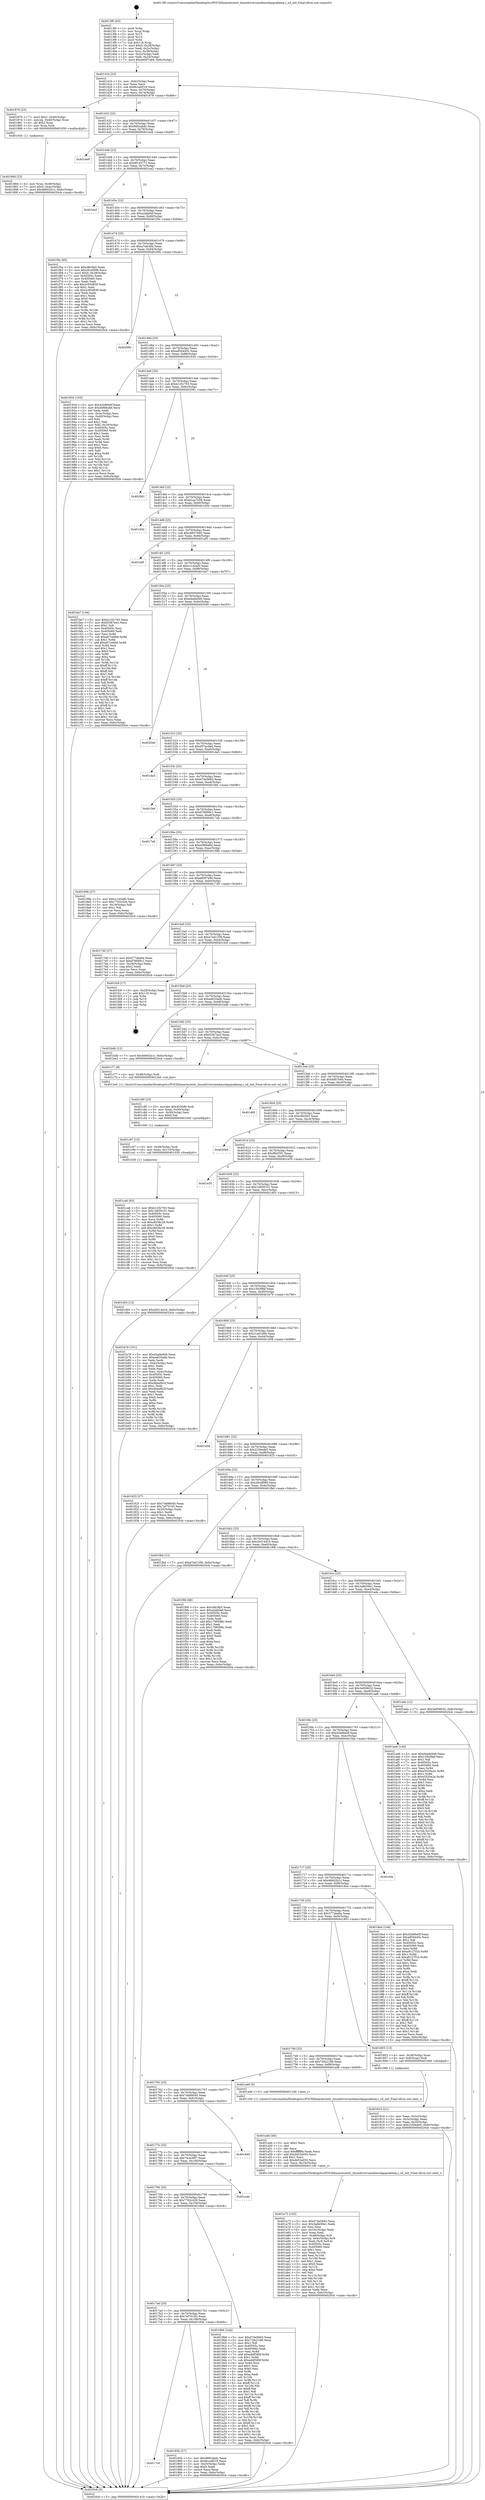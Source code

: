 digraph "0x4013f0" {
  label = "0x4013f0 (/mnt/c/Users/mathe/Desktop/tcc/POCII/binaries/extr_linuxdriversmediausbgspcabenq.c_sd_init_Final-ollvm.out::main(0))"
  labelloc = "t"
  node[shape=record]

  Entry [label="",width=0.3,height=0.3,shape=circle,fillcolor=black,style=filled]
  "0x40141b" [label="{
     0x40141b [23]\l
     | [instrs]\l
     &nbsp;&nbsp;0x40141b \<+3\>: mov -0x6c(%rbp),%eax\l
     &nbsp;&nbsp;0x40141e \<+2\>: mov %eax,%ecx\l
     &nbsp;&nbsp;0x401420 \<+6\>: sub $0x8cca6018,%ecx\l
     &nbsp;&nbsp;0x401426 \<+3\>: mov %eax,-0x70(%rbp)\l
     &nbsp;&nbsp;0x401429 \<+3\>: mov %ecx,-0x74(%rbp)\l
     &nbsp;&nbsp;0x40142c \<+6\>: je 0000000000401876 \<main+0x486\>\l
  }"]
  "0x401876" [label="{
     0x401876 [23]\l
     | [instrs]\l
     &nbsp;&nbsp;0x401876 \<+7\>: movl $0x1,-0x40(%rbp)\l
     &nbsp;&nbsp;0x40187d \<+4\>: movslq -0x40(%rbp),%rax\l
     &nbsp;&nbsp;0x401881 \<+4\>: shl $0x2,%rax\l
     &nbsp;&nbsp;0x401885 \<+3\>: mov %rax,%rdi\l
     &nbsp;&nbsp;0x401888 \<+5\>: call 0000000000401050 \<malloc@plt\>\l
     | [calls]\l
     &nbsp;&nbsp;0x401050 \{1\} (unknown)\l
  }"]
  "0x401432" [label="{
     0x401432 [22]\l
     | [instrs]\l
     &nbsp;&nbsp;0x401432 \<+5\>: jmp 0000000000401437 \<main+0x47\>\l
     &nbsp;&nbsp;0x401437 \<+3\>: mov -0x70(%rbp),%eax\l
     &nbsp;&nbsp;0x40143a \<+5\>: sub $0x9882abdc,%eax\l
     &nbsp;&nbsp;0x40143f \<+3\>: mov %eax,-0x78(%rbp)\l
     &nbsp;&nbsp;0x401442 \<+6\>: je 0000000000401ee9 \<main+0xaf9\>\l
  }"]
  Exit [label="",width=0.3,height=0.3,shape=circle,fillcolor=black,style=filled,peripheries=2]
  "0x401ee9" [label="{
     0x401ee9\l
  }", style=dashed]
  "0x401448" [label="{
     0x401448 [22]\l
     | [instrs]\l
     &nbsp;&nbsp;0x401448 \<+5\>: jmp 000000000040144d \<main+0x5d\>\l
     &nbsp;&nbsp;0x40144d \<+3\>: mov -0x70(%rbp),%eax\l
     &nbsp;&nbsp;0x401450 \<+5\>: sub $0x9f143771,%eax\l
     &nbsp;&nbsp;0x401455 \<+3\>: mov %eax,-0x7c(%rbp)\l
     &nbsp;&nbsp;0x401458 \<+6\>: je 0000000000401ea2 \<main+0xab2\>\l
  }"]
  "0x401ca6" [label="{
     0x401ca6 [93]\l
     | [instrs]\l
     &nbsp;&nbsp;0x401ca6 \<+5\>: mov $0xb125c793,%eax\l
     &nbsp;&nbsp;0x401cab \<+5\>: mov $0x14659101,%esi\l
     &nbsp;&nbsp;0x401cb0 \<+7\>: mov 0x40505c,%ecx\l
     &nbsp;&nbsp;0x401cb7 \<+7\>: mov 0x405060,%edx\l
     &nbsp;&nbsp;0x401cbe \<+3\>: mov %ecx,%r8d\l
     &nbsp;&nbsp;0x401cc1 \<+7\>: sub $0xc6036c28,%r8d\l
     &nbsp;&nbsp;0x401cc8 \<+4\>: sub $0x1,%r8d\l
     &nbsp;&nbsp;0x401ccc \<+7\>: add $0xc6036c28,%r8d\l
     &nbsp;&nbsp;0x401cd3 \<+4\>: imul %r8d,%ecx\l
     &nbsp;&nbsp;0x401cd7 \<+3\>: and $0x1,%ecx\l
     &nbsp;&nbsp;0x401cda \<+3\>: cmp $0x0,%ecx\l
     &nbsp;&nbsp;0x401cdd \<+4\>: sete %r9b\l
     &nbsp;&nbsp;0x401ce1 \<+3\>: cmp $0xa,%edx\l
     &nbsp;&nbsp;0x401ce4 \<+4\>: setl %r10b\l
     &nbsp;&nbsp;0x401ce8 \<+3\>: mov %r9b,%r11b\l
     &nbsp;&nbsp;0x401ceb \<+3\>: and %r10b,%r11b\l
     &nbsp;&nbsp;0x401cee \<+3\>: xor %r10b,%r9b\l
     &nbsp;&nbsp;0x401cf1 \<+3\>: or %r9b,%r11b\l
     &nbsp;&nbsp;0x401cf4 \<+4\>: test $0x1,%r11b\l
     &nbsp;&nbsp;0x401cf8 \<+3\>: cmovne %esi,%eax\l
     &nbsp;&nbsp;0x401cfb \<+3\>: mov %eax,-0x6c(%rbp)\l
     &nbsp;&nbsp;0x401cfe \<+5\>: jmp 00000000004020cb \<main+0xcdb\>\l
  }"]
  "0x401ea2" [label="{
     0x401ea2\l
  }", style=dashed]
  "0x40145e" [label="{
     0x40145e [22]\l
     | [instrs]\l
     &nbsp;&nbsp;0x40145e \<+5\>: jmp 0000000000401463 \<main+0x73\>\l
     &nbsp;&nbsp;0x401463 \<+3\>: mov -0x70(%rbp),%eax\l
     &nbsp;&nbsp;0x401466 \<+5\>: sub $0xa2afa0ef,%eax\l
     &nbsp;&nbsp;0x40146b \<+3\>: mov %eax,-0x80(%rbp)\l
     &nbsp;&nbsp;0x40146e \<+6\>: je 0000000000401f5e \<main+0xb6e\>\l
  }"]
  "0x401c97" [label="{
     0x401c97 [15]\l
     | [instrs]\l
     &nbsp;&nbsp;0x401c97 \<+4\>: mov -0x48(%rbp),%rdi\l
     &nbsp;&nbsp;0x401c9b \<+6\>: mov %eax,-0x110(%rbp)\l
     &nbsp;&nbsp;0x401ca1 \<+5\>: call 0000000000401030 \<free@plt\>\l
     | [calls]\l
     &nbsp;&nbsp;0x401030 \{1\} (unknown)\l
  }"]
  "0x401f5e" [label="{
     0x401f5e [95]\l
     | [instrs]\l
     &nbsp;&nbsp;0x401f5e \<+5\>: mov $0xc8b3fa5,%eax\l
     &nbsp;&nbsp;0x401f63 \<+5\>: mov $0x26cef099,%ecx\l
     &nbsp;&nbsp;0x401f68 \<+7\>: movl $0x0,-0x28(%rbp)\l
     &nbsp;&nbsp;0x401f6f \<+7\>: mov 0x40505c,%edx\l
     &nbsp;&nbsp;0x401f76 \<+7\>: mov 0x405060,%esi\l
     &nbsp;&nbsp;0x401f7d \<+2\>: mov %edx,%edi\l
     &nbsp;&nbsp;0x401f7f \<+6\>: add $0x2c65d839,%edi\l
     &nbsp;&nbsp;0x401f85 \<+3\>: sub $0x1,%edi\l
     &nbsp;&nbsp;0x401f88 \<+6\>: sub $0x2c65d839,%edi\l
     &nbsp;&nbsp;0x401f8e \<+3\>: imul %edi,%edx\l
     &nbsp;&nbsp;0x401f91 \<+3\>: and $0x1,%edx\l
     &nbsp;&nbsp;0x401f94 \<+3\>: cmp $0x0,%edx\l
     &nbsp;&nbsp;0x401f97 \<+4\>: sete %r8b\l
     &nbsp;&nbsp;0x401f9b \<+3\>: cmp $0xa,%esi\l
     &nbsp;&nbsp;0x401f9e \<+4\>: setl %r9b\l
     &nbsp;&nbsp;0x401fa2 \<+3\>: mov %r8b,%r10b\l
     &nbsp;&nbsp;0x401fa5 \<+3\>: and %r9b,%r10b\l
     &nbsp;&nbsp;0x401fa8 \<+3\>: xor %r9b,%r8b\l
     &nbsp;&nbsp;0x401fab \<+3\>: or %r8b,%r10b\l
     &nbsp;&nbsp;0x401fae \<+4\>: test $0x1,%r10b\l
     &nbsp;&nbsp;0x401fb2 \<+3\>: cmovne %ecx,%eax\l
     &nbsp;&nbsp;0x401fb5 \<+3\>: mov %eax,-0x6c(%rbp)\l
     &nbsp;&nbsp;0x401fb8 \<+5\>: jmp 00000000004020cb \<main+0xcdb\>\l
  }"]
  "0x401474" [label="{
     0x401474 [25]\l
     | [instrs]\l
     &nbsp;&nbsp;0x401474 \<+5\>: jmp 0000000000401479 \<main+0x89\>\l
     &nbsp;&nbsp;0x401479 \<+3\>: mov -0x70(%rbp),%eax\l
     &nbsp;&nbsp;0x40147c \<+5\>: sub $0xa7a6cbfa,%eax\l
     &nbsp;&nbsp;0x401481 \<+6\>: mov %eax,-0x84(%rbp)\l
     &nbsp;&nbsp;0x401487 \<+6\>: je 000000000040209c \<main+0xcac\>\l
  }"]
  "0x401c80" [label="{
     0x401c80 [23]\l
     | [instrs]\l
     &nbsp;&nbsp;0x401c80 \<+10\>: movabs $0x4030d6,%rdi\l
     &nbsp;&nbsp;0x401c8a \<+3\>: mov %eax,-0x50(%rbp)\l
     &nbsp;&nbsp;0x401c8d \<+3\>: mov -0x50(%rbp),%esi\l
     &nbsp;&nbsp;0x401c90 \<+2\>: mov $0x0,%al\l
     &nbsp;&nbsp;0x401c92 \<+5\>: call 0000000000401040 \<printf@plt\>\l
     | [calls]\l
     &nbsp;&nbsp;0x401040 \{1\} (unknown)\l
  }"]
  "0x40209c" [label="{
     0x40209c\l
  }", style=dashed]
  "0x40148d" [label="{
     0x40148d [25]\l
     | [instrs]\l
     &nbsp;&nbsp;0x40148d \<+5\>: jmp 0000000000401492 \<main+0xa2\>\l
     &nbsp;&nbsp;0x401492 \<+3\>: mov -0x70(%rbp),%eax\l
     &nbsp;&nbsp;0x401495 \<+5\>: sub $0xa856440c,%eax\l
     &nbsp;&nbsp;0x40149a \<+6\>: mov %eax,-0x88(%rbp)\l
     &nbsp;&nbsp;0x4014a0 \<+6\>: je 0000000000401934 \<main+0x544\>\l
  }"]
  "0x401a73" [label="{
     0x401a73 [103]\l
     | [instrs]\l
     &nbsp;&nbsp;0x401a73 \<+5\>: mov $0xd74e5693,%ecx\l
     &nbsp;&nbsp;0x401a78 \<+5\>: mov $0x3a6b59e1,%edx\l
     &nbsp;&nbsp;0x401a7d \<+2\>: xor %esi,%esi\l
     &nbsp;&nbsp;0x401a7f \<+6\>: mov -0x10c(%rbp),%edi\l
     &nbsp;&nbsp;0x401a85 \<+3\>: imul %eax,%edi\l
     &nbsp;&nbsp;0x401a88 \<+4\>: mov -0x48(%rbp),%r8\l
     &nbsp;&nbsp;0x401a8c \<+4\>: movslq -0x4c(%rbp),%r9\l
     &nbsp;&nbsp;0x401a90 \<+4\>: mov %edi,(%r8,%r9,4)\l
     &nbsp;&nbsp;0x401a94 \<+7\>: mov 0x40505c,%eax\l
     &nbsp;&nbsp;0x401a9b \<+7\>: mov 0x405060,%edi\l
     &nbsp;&nbsp;0x401aa2 \<+3\>: sub $0x1,%esi\l
     &nbsp;&nbsp;0x401aa5 \<+3\>: mov %eax,%r10d\l
     &nbsp;&nbsp;0x401aa8 \<+3\>: add %esi,%r10d\l
     &nbsp;&nbsp;0x401aab \<+4\>: imul %r10d,%eax\l
     &nbsp;&nbsp;0x401aaf \<+3\>: and $0x1,%eax\l
     &nbsp;&nbsp;0x401ab2 \<+3\>: cmp $0x0,%eax\l
     &nbsp;&nbsp;0x401ab5 \<+4\>: sete %r11b\l
     &nbsp;&nbsp;0x401ab9 \<+3\>: cmp $0xa,%edi\l
     &nbsp;&nbsp;0x401abc \<+3\>: setl %bl\l
     &nbsp;&nbsp;0x401abf \<+3\>: mov %r11b,%r14b\l
     &nbsp;&nbsp;0x401ac2 \<+3\>: and %bl,%r14b\l
     &nbsp;&nbsp;0x401ac5 \<+3\>: xor %bl,%r11b\l
     &nbsp;&nbsp;0x401ac8 \<+3\>: or %r11b,%r14b\l
     &nbsp;&nbsp;0x401acb \<+4\>: test $0x1,%r14b\l
     &nbsp;&nbsp;0x401acf \<+3\>: cmovne %edx,%ecx\l
     &nbsp;&nbsp;0x401ad2 \<+3\>: mov %ecx,-0x6c(%rbp)\l
     &nbsp;&nbsp;0x401ad5 \<+5\>: jmp 00000000004020cb \<main+0xcdb\>\l
  }"]
  "0x401934" [label="{
     0x401934 [103]\l
     | [instrs]\l
     &nbsp;&nbsp;0x401934 \<+5\>: mov $0x42b86e0f,%eax\l
     &nbsp;&nbsp;0x401939 \<+5\>: mov $0xe08f4a8d,%ecx\l
     &nbsp;&nbsp;0x40193e \<+2\>: xor %edx,%edx\l
     &nbsp;&nbsp;0x401940 \<+3\>: mov -0x4c(%rbp),%esi\l
     &nbsp;&nbsp;0x401943 \<+3\>: cmp -0x40(%rbp),%esi\l
     &nbsp;&nbsp;0x401946 \<+4\>: setl %dil\l
     &nbsp;&nbsp;0x40194a \<+4\>: and $0x1,%dil\l
     &nbsp;&nbsp;0x40194e \<+4\>: mov %dil,-0x19(%rbp)\l
     &nbsp;&nbsp;0x401952 \<+7\>: mov 0x40505c,%esi\l
     &nbsp;&nbsp;0x401959 \<+8\>: mov 0x405060,%r8d\l
     &nbsp;&nbsp;0x401961 \<+3\>: sub $0x1,%edx\l
     &nbsp;&nbsp;0x401964 \<+3\>: mov %esi,%r9d\l
     &nbsp;&nbsp;0x401967 \<+3\>: add %edx,%r9d\l
     &nbsp;&nbsp;0x40196a \<+4\>: imul %r9d,%esi\l
     &nbsp;&nbsp;0x40196e \<+3\>: and $0x1,%esi\l
     &nbsp;&nbsp;0x401971 \<+3\>: cmp $0x0,%esi\l
     &nbsp;&nbsp;0x401974 \<+4\>: sete %dil\l
     &nbsp;&nbsp;0x401978 \<+4\>: cmp $0xa,%r8d\l
     &nbsp;&nbsp;0x40197c \<+4\>: setl %r10b\l
     &nbsp;&nbsp;0x401980 \<+3\>: mov %dil,%r11b\l
     &nbsp;&nbsp;0x401983 \<+3\>: and %r10b,%r11b\l
     &nbsp;&nbsp;0x401986 \<+3\>: xor %r10b,%dil\l
     &nbsp;&nbsp;0x401989 \<+3\>: or %dil,%r11b\l
     &nbsp;&nbsp;0x40198c \<+4\>: test $0x1,%r11b\l
     &nbsp;&nbsp;0x401990 \<+3\>: cmovne %ecx,%eax\l
     &nbsp;&nbsp;0x401993 \<+3\>: mov %eax,-0x6c(%rbp)\l
     &nbsp;&nbsp;0x401996 \<+5\>: jmp 00000000004020cb \<main+0xcdb\>\l
  }"]
  "0x4014a6" [label="{
     0x4014a6 [25]\l
     | [instrs]\l
     &nbsp;&nbsp;0x4014a6 \<+5\>: jmp 00000000004014ab \<main+0xbb\>\l
     &nbsp;&nbsp;0x4014ab \<+3\>: mov -0x70(%rbp),%eax\l
     &nbsp;&nbsp;0x4014ae \<+5\>: sub $0xb125c793,%eax\l
     &nbsp;&nbsp;0x4014b3 \<+6\>: mov %eax,-0x8c(%rbp)\l
     &nbsp;&nbsp;0x4014b9 \<+6\>: je 0000000000402061 \<main+0xc71\>\l
  }"]
  "0x401a4b" [label="{
     0x401a4b [40]\l
     | [instrs]\l
     &nbsp;&nbsp;0x401a4b \<+5\>: mov $0x2,%ecx\l
     &nbsp;&nbsp;0x401a50 \<+1\>: cltd\l
     &nbsp;&nbsp;0x401a51 \<+2\>: idiv %ecx\l
     &nbsp;&nbsp;0x401a53 \<+6\>: imul $0xfffffffe,%edx,%ecx\l
     &nbsp;&nbsp;0x401a59 \<+6\>: add $0xd453a055,%ecx\l
     &nbsp;&nbsp;0x401a5f \<+3\>: add $0x1,%ecx\l
     &nbsp;&nbsp;0x401a62 \<+6\>: sub $0xd453a055,%ecx\l
     &nbsp;&nbsp;0x401a68 \<+6\>: mov %ecx,-0x10c(%rbp)\l
     &nbsp;&nbsp;0x401a6e \<+5\>: call 0000000000401160 \<next_i\>\l
     | [calls]\l
     &nbsp;&nbsp;0x401160 \{1\} (/mnt/c/Users/mathe/Desktop/tcc/POCII/binaries/extr_linuxdriversmediausbgspcabenq.c_sd_init_Final-ollvm.out::next_i)\l
  }"]
  "0x402061" [label="{
     0x402061\l
  }", style=dashed]
  "0x4014bf" [label="{
     0x4014bf [25]\l
     | [instrs]\l
     &nbsp;&nbsp;0x4014bf \<+5\>: jmp 00000000004014c4 \<main+0xd4\>\l
     &nbsp;&nbsp;0x4014c4 \<+3\>: mov -0x70(%rbp),%eax\l
     &nbsp;&nbsp;0x4014c7 \<+5\>: sub $0xb1ae7b56,%eax\l
     &nbsp;&nbsp;0x4014cc \<+6\>: mov %eax,-0x90(%rbp)\l
     &nbsp;&nbsp;0x4014d2 \<+6\>: je 0000000000401d3d \<main+0x94d\>\l
  }"]
  "0x40188d" [label="{
     0x40188d [23]\l
     | [instrs]\l
     &nbsp;&nbsp;0x40188d \<+4\>: mov %rax,-0x48(%rbp)\l
     &nbsp;&nbsp;0x401891 \<+7\>: movl $0x0,-0x4c(%rbp)\l
     &nbsp;&nbsp;0x401898 \<+7\>: movl $0x46602b1c,-0x6c(%rbp)\l
     &nbsp;&nbsp;0x40189f \<+5\>: jmp 00000000004020cb \<main+0xcdb\>\l
  }"]
  "0x401d3d" [label="{
     0x401d3d\l
  }", style=dashed]
  "0x4014d8" [label="{
     0x4014d8 [25]\l
     | [instrs]\l
     &nbsp;&nbsp;0x4014d8 \<+5\>: jmp 00000000004014dd \<main+0xed\>\l
     &nbsp;&nbsp;0x4014dd \<+3\>: mov -0x70(%rbp),%eax\l
     &nbsp;&nbsp;0x4014e0 \<+5\>: sub $0xc66376d5,%eax\l
     &nbsp;&nbsp;0x4014e5 \<+6\>: mov %eax,-0x94(%rbp)\l
     &nbsp;&nbsp;0x4014eb \<+6\>: je 0000000000401ef5 \<main+0xb05\>\l
  }"]
  "0x4017c6" [label="{
     0x4017c6\l
  }", style=dashed]
  "0x401ef5" [label="{
     0x401ef5\l
  }", style=dashed]
  "0x4014f1" [label="{
     0x4014f1 [25]\l
     | [instrs]\l
     &nbsp;&nbsp;0x4014f1 \<+5\>: jmp 00000000004014f6 \<main+0x106\>\l
     &nbsp;&nbsp;0x4014f6 \<+3\>: mov -0x70(%rbp),%eax\l
     &nbsp;&nbsp;0x4014f9 \<+5\>: sub $0xcc1d2af0,%eax\l
     &nbsp;&nbsp;0x4014fe \<+6\>: mov %eax,-0x98(%rbp)\l
     &nbsp;&nbsp;0x401504 \<+6\>: je 0000000000401be7 \<main+0x7f7\>\l
  }"]
  "0x40185b" [label="{
     0x40185b [27]\l
     | [instrs]\l
     &nbsp;&nbsp;0x40185b \<+5\>: mov $0x9882abdc,%eax\l
     &nbsp;&nbsp;0x401860 \<+5\>: mov $0x8cca6018,%ecx\l
     &nbsp;&nbsp;0x401865 \<+3\>: mov -0x20(%rbp),%edx\l
     &nbsp;&nbsp;0x401868 \<+3\>: cmp $0x0,%edx\l
     &nbsp;&nbsp;0x40186b \<+3\>: cmove %ecx,%eax\l
     &nbsp;&nbsp;0x40186e \<+3\>: mov %eax,-0x6c(%rbp)\l
     &nbsp;&nbsp;0x401871 \<+5\>: jmp 00000000004020cb \<main+0xcdb\>\l
  }"]
  "0x401be7" [label="{
     0x401be7 [144]\l
     | [instrs]\l
     &nbsp;&nbsp;0x401be7 \<+5\>: mov $0xb125c793,%eax\l
     &nbsp;&nbsp;0x401bec \<+5\>: mov $0xf3367ee3,%ecx\l
     &nbsp;&nbsp;0x401bf1 \<+2\>: mov $0x1,%dl\l
     &nbsp;&nbsp;0x401bf3 \<+7\>: mov 0x40505c,%esi\l
     &nbsp;&nbsp;0x401bfa \<+7\>: mov 0x405060,%edi\l
     &nbsp;&nbsp;0x401c01 \<+3\>: mov %esi,%r8d\l
     &nbsp;&nbsp;0x401c04 \<+7\>: sub $0xa67ce6b6,%r8d\l
     &nbsp;&nbsp;0x401c0b \<+4\>: sub $0x1,%r8d\l
     &nbsp;&nbsp;0x401c0f \<+7\>: add $0xa67ce6b6,%r8d\l
     &nbsp;&nbsp;0x401c16 \<+4\>: imul %r8d,%esi\l
     &nbsp;&nbsp;0x401c1a \<+3\>: and $0x1,%esi\l
     &nbsp;&nbsp;0x401c1d \<+3\>: cmp $0x0,%esi\l
     &nbsp;&nbsp;0x401c20 \<+4\>: sete %r9b\l
     &nbsp;&nbsp;0x401c24 \<+3\>: cmp $0xa,%edi\l
     &nbsp;&nbsp;0x401c27 \<+4\>: setl %r10b\l
     &nbsp;&nbsp;0x401c2b \<+3\>: mov %r9b,%r11b\l
     &nbsp;&nbsp;0x401c2e \<+4\>: xor $0xff,%r11b\l
     &nbsp;&nbsp;0x401c32 \<+3\>: mov %r10b,%bl\l
     &nbsp;&nbsp;0x401c35 \<+3\>: xor $0xff,%bl\l
     &nbsp;&nbsp;0x401c38 \<+3\>: xor $0x1,%dl\l
     &nbsp;&nbsp;0x401c3b \<+3\>: mov %r11b,%r14b\l
     &nbsp;&nbsp;0x401c3e \<+4\>: and $0xff,%r14b\l
     &nbsp;&nbsp;0x401c42 \<+3\>: and %dl,%r9b\l
     &nbsp;&nbsp;0x401c45 \<+3\>: mov %bl,%r15b\l
     &nbsp;&nbsp;0x401c48 \<+4\>: and $0xff,%r15b\l
     &nbsp;&nbsp;0x401c4c \<+3\>: and %dl,%r10b\l
     &nbsp;&nbsp;0x401c4f \<+3\>: or %r9b,%r14b\l
     &nbsp;&nbsp;0x401c52 \<+3\>: or %r10b,%r15b\l
     &nbsp;&nbsp;0x401c55 \<+3\>: xor %r15b,%r14b\l
     &nbsp;&nbsp;0x401c58 \<+3\>: or %bl,%r11b\l
     &nbsp;&nbsp;0x401c5b \<+4\>: xor $0xff,%r11b\l
     &nbsp;&nbsp;0x401c5f \<+3\>: or $0x1,%dl\l
     &nbsp;&nbsp;0x401c62 \<+3\>: and %dl,%r11b\l
     &nbsp;&nbsp;0x401c65 \<+3\>: or %r11b,%r14b\l
     &nbsp;&nbsp;0x401c68 \<+4\>: test $0x1,%r14b\l
     &nbsp;&nbsp;0x401c6c \<+3\>: cmovne %ecx,%eax\l
     &nbsp;&nbsp;0x401c6f \<+3\>: mov %eax,-0x6c(%rbp)\l
     &nbsp;&nbsp;0x401c72 \<+5\>: jmp 00000000004020cb \<main+0xcdb\>\l
  }"]
  "0x40150a" [label="{
     0x40150a [25]\l
     | [instrs]\l
     &nbsp;&nbsp;0x40150a \<+5\>: jmp 000000000040150f \<main+0x11f\>\l
     &nbsp;&nbsp;0x40150f \<+3\>: mov -0x70(%rbp),%eax\l
     &nbsp;&nbsp;0x401512 \<+5\>: sub $0xd4a9e949,%eax\l
     &nbsp;&nbsp;0x401517 \<+6\>: mov %eax,-0x9c(%rbp)\l
     &nbsp;&nbsp;0x40151d \<+6\>: je 0000000000402040 \<main+0xc50\>\l
  }"]
  "0x4017ad" [label="{
     0x4017ad [25]\l
     | [instrs]\l
     &nbsp;&nbsp;0x4017ad \<+5\>: jmp 00000000004017b2 \<main+0x3c2\>\l
     &nbsp;&nbsp;0x4017b2 \<+3\>: mov -0x70(%rbp),%eax\l
     &nbsp;&nbsp;0x4017b5 \<+5\>: sub $0x7ef70193,%eax\l
     &nbsp;&nbsp;0x4017ba \<+6\>: mov %eax,-0x108(%rbp)\l
     &nbsp;&nbsp;0x4017c0 \<+6\>: je 000000000040185b \<main+0x46b\>\l
  }"]
  "0x402040" [label="{
     0x402040\l
  }", style=dashed]
  "0x401523" [label="{
     0x401523 [25]\l
     | [instrs]\l
     &nbsp;&nbsp;0x401523 \<+5\>: jmp 0000000000401528 \<main+0x138\>\l
     &nbsp;&nbsp;0x401528 \<+3\>: mov -0x70(%rbp),%eax\l
     &nbsp;&nbsp;0x40152b \<+5\>: sub $0xd57acded,%eax\l
     &nbsp;&nbsp;0x401530 \<+6\>: mov %eax,-0xa0(%rbp)\l
     &nbsp;&nbsp;0x401536 \<+6\>: je 0000000000401da5 \<main+0x9b5\>\l
  }"]
  "0x4019b6" [label="{
     0x4019b6 [144]\l
     | [instrs]\l
     &nbsp;&nbsp;0x4019b6 \<+5\>: mov $0xd74e5693,%eax\l
     &nbsp;&nbsp;0x4019bb \<+5\>: mov $0x729c2189,%ecx\l
     &nbsp;&nbsp;0x4019c0 \<+2\>: mov $0x1,%dl\l
     &nbsp;&nbsp;0x4019c2 \<+7\>: mov 0x40505c,%esi\l
     &nbsp;&nbsp;0x4019c9 \<+7\>: mov 0x405060,%edi\l
     &nbsp;&nbsp;0x4019d0 \<+3\>: mov %esi,%r8d\l
     &nbsp;&nbsp;0x4019d3 \<+7\>: add $0xeddf380f,%r8d\l
     &nbsp;&nbsp;0x4019da \<+4\>: sub $0x1,%r8d\l
     &nbsp;&nbsp;0x4019de \<+7\>: sub $0xeddf380f,%r8d\l
     &nbsp;&nbsp;0x4019e5 \<+4\>: imul %r8d,%esi\l
     &nbsp;&nbsp;0x4019e9 \<+3\>: and $0x1,%esi\l
     &nbsp;&nbsp;0x4019ec \<+3\>: cmp $0x0,%esi\l
     &nbsp;&nbsp;0x4019ef \<+4\>: sete %r9b\l
     &nbsp;&nbsp;0x4019f3 \<+3\>: cmp $0xa,%edi\l
     &nbsp;&nbsp;0x4019f6 \<+4\>: setl %r10b\l
     &nbsp;&nbsp;0x4019fa \<+3\>: mov %r9b,%r11b\l
     &nbsp;&nbsp;0x4019fd \<+4\>: xor $0xff,%r11b\l
     &nbsp;&nbsp;0x401a01 \<+3\>: mov %r10b,%bl\l
     &nbsp;&nbsp;0x401a04 \<+3\>: xor $0xff,%bl\l
     &nbsp;&nbsp;0x401a07 \<+3\>: xor $0x1,%dl\l
     &nbsp;&nbsp;0x401a0a \<+3\>: mov %r11b,%r14b\l
     &nbsp;&nbsp;0x401a0d \<+4\>: and $0xff,%r14b\l
     &nbsp;&nbsp;0x401a11 \<+3\>: and %dl,%r9b\l
     &nbsp;&nbsp;0x401a14 \<+3\>: mov %bl,%r15b\l
     &nbsp;&nbsp;0x401a17 \<+4\>: and $0xff,%r15b\l
     &nbsp;&nbsp;0x401a1b \<+3\>: and %dl,%r10b\l
     &nbsp;&nbsp;0x401a1e \<+3\>: or %r9b,%r14b\l
     &nbsp;&nbsp;0x401a21 \<+3\>: or %r10b,%r15b\l
     &nbsp;&nbsp;0x401a24 \<+3\>: xor %r15b,%r14b\l
     &nbsp;&nbsp;0x401a27 \<+3\>: or %bl,%r11b\l
     &nbsp;&nbsp;0x401a2a \<+4\>: xor $0xff,%r11b\l
     &nbsp;&nbsp;0x401a2e \<+3\>: or $0x1,%dl\l
     &nbsp;&nbsp;0x401a31 \<+3\>: and %dl,%r11b\l
     &nbsp;&nbsp;0x401a34 \<+3\>: or %r11b,%r14b\l
     &nbsp;&nbsp;0x401a37 \<+4\>: test $0x1,%r14b\l
     &nbsp;&nbsp;0x401a3b \<+3\>: cmovne %ecx,%eax\l
     &nbsp;&nbsp;0x401a3e \<+3\>: mov %eax,-0x6c(%rbp)\l
     &nbsp;&nbsp;0x401a41 \<+5\>: jmp 00000000004020cb \<main+0xcdb\>\l
  }"]
  "0x401da5" [label="{
     0x401da5\l
  }", style=dashed]
  "0x40153c" [label="{
     0x40153c [25]\l
     | [instrs]\l
     &nbsp;&nbsp;0x40153c \<+5\>: jmp 0000000000401541 \<main+0x151\>\l
     &nbsp;&nbsp;0x401541 \<+3\>: mov -0x70(%rbp),%eax\l
     &nbsp;&nbsp;0x401544 \<+5\>: sub $0xd74e5693,%eax\l
     &nbsp;&nbsp;0x401549 \<+6\>: mov %eax,-0xa4(%rbp)\l
     &nbsp;&nbsp;0x40154f \<+6\>: je 0000000000401fe6 \<main+0xbf6\>\l
  }"]
  "0x401794" [label="{
     0x401794 [25]\l
     | [instrs]\l
     &nbsp;&nbsp;0x401794 \<+5\>: jmp 0000000000401799 \<main+0x3a9\>\l
     &nbsp;&nbsp;0x401799 \<+3\>: mov -0x70(%rbp),%eax\l
     &nbsp;&nbsp;0x40179c \<+5\>: sub $0x7762c426,%eax\l
     &nbsp;&nbsp;0x4017a1 \<+6\>: mov %eax,-0x104(%rbp)\l
     &nbsp;&nbsp;0x4017a7 \<+6\>: je 00000000004019b6 \<main+0x5c6\>\l
  }"]
  "0x401fe6" [label="{
     0x401fe6\l
  }", style=dashed]
  "0x401555" [label="{
     0x401555 [25]\l
     | [instrs]\l
     &nbsp;&nbsp;0x401555 \<+5\>: jmp 000000000040155a \<main+0x16a\>\l
     &nbsp;&nbsp;0x40155a \<+3\>: mov -0x70(%rbp),%eax\l
     &nbsp;&nbsp;0x40155d \<+5\>: sub $0xd76666c1,%eax\l
     &nbsp;&nbsp;0x401562 \<+6\>: mov %eax,-0xa8(%rbp)\l
     &nbsp;&nbsp;0x401568 \<+6\>: je 00000000004017eb \<main+0x3fb\>\l
  }"]
  "0x401eae" [label="{
     0x401eae\l
  }", style=dashed]
  "0x4017eb" [label="{
     0x4017eb\l
  }", style=dashed]
  "0x40156e" [label="{
     0x40156e [25]\l
     | [instrs]\l
     &nbsp;&nbsp;0x40156e \<+5\>: jmp 0000000000401573 \<main+0x183\>\l
     &nbsp;&nbsp;0x401573 \<+3\>: mov -0x70(%rbp),%eax\l
     &nbsp;&nbsp;0x401576 \<+5\>: sub $0xe08f4a8d,%eax\l
     &nbsp;&nbsp;0x40157b \<+6\>: mov %eax,-0xac(%rbp)\l
     &nbsp;&nbsp;0x401581 \<+6\>: je 000000000040199b \<main+0x5ab\>\l
  }"]
  "0x40177b" [label="{
     0x40177b [25]\l
     | [instrs]\l
     &nbsp;&nbsp;0x40177b \<+5\>: jmp 0000000000401780 \<main+0x390\>\l
     &nbsp;&nbsp;0x401780 \<+3\>: mov -0x70(%rbp),%eax\l
     &nbsp;&nbsp;0x401783 \<+5\>: sub $0x74cec697,%eax\l
     &nbsp;&nbsp;0x401788 \<+6\>: mov %eax,-0x100(%rbp)\l
     &nbsp;&nbsp;0x40178e \<+6\>: je 0000000000401eae \<main+0xabe\>\l
  }"]
  "0x40199b" [label="{
     0x40199b [27]\l
     | [instrs]\l
     &nbsp;&nbsp;0x40199b \<+5\>: mov $0xcc1d2af0,%eax\l
     &nbsp;&nbsp;0x4019a0 \<+5\>: mov $0x7762c426,%ecx\l
     &nbsp;&nbsp;0x4019a5 \<+3\>: mov -0x19(%rbp),%dl\l
     &nbsp;&nbsp;0x4019a8 \<+3\>: test $0x1,%dl\l
     &nbsp;&nbsp;0x4019ab \<+3\>: cmovne %ecx,%eax\l
     &nbsp;&nbsp;0x4019ae \<+3\>: mov %eax,-0x6c(%rbp)\l
     &nbsp;&nbsp;0x4019b1 \<+5\>: jmp 00000000004020cb \<main+0xcdb\>\l
  }"]
  "0x401587" [label="{
     0x401587 [25]\l
     | [instrs]\l
     &nbsp;&nbsp;0x401587 \<+5\>: jmp 000000000040158c \<main+0x19c\>\l
     &nbsp;&nbsp;0x40158c \<+3\>: mov -0x70(%rbp),%eax\l
     &nbsp;&nbsp;0x40158f \<+5\>: sub $0xe6097a94,%eax\l
     &nbsp;&nbsp;0x401594 \<+6\>: mov %eax,-0xb0(%rbp)\l
     &nbsp;&nbsp;0x40159a \<+6\>: je 00000000004017d0 \<main+0x3e0\>\l
  }"]
  "0x401840" [label="{
     0x401840\l
  }", style=dashed]
  "0x4017d0" [label="{
     0x4017d0 [27]\l
     | [instrs]\l
     &nbsp;&nbsp;0x4017d0 \<+5\>: mov $0x577aba6a,%eax\l
     &nbsp;&nbsp;0x4017d5 \<+5\>: mov $0xd76666c1,%ecx\l
     &nbsp;&nbsp;0x4017da \<+3\>: mov -0x24(%rbp),%edx\l
     &nbsp;&nbsp;0x4017dd \<+3\>: cmp $0x2,%edx\l
     &nbsp;&nbsp;0x4017e0 \<+3\>: cmovne %ecx,%eax\l
     &nbsp;&nbsp;0x4017e3 \<+3\>: mov %eax,-0x6c(%rbp)\l
     &nbsp;&nbsp;0x4017e6 \<+5\>: jmp 00000000004020cb \<main+0xcdb\>\l
  }"]
  "0x4015a0" [label="{
     0x4015a0 [25]\l
     | [instrs]\l
     &nbsp;&nbsp;0x4015a0 \<+5\>: jmp 00000000004015a5 \<main+0x1b5\>\l
     &nbsp;&nbsp;0x4015a5 \<+3\>: mov -0x70(%rbp),%eax\l
     &nbsp;&nbsp;0x4015a8 \<+5\>: sub $0xe7ed1356,%eax\l
     &nbsp;&nbsp;0x4015ad \<+6\>: mov %eax,-0xb4(%rbp)\l
     &nbsp;&nbsp;0x4015b3 \<+6\>: je 0000000000401fc9 \<main+0xbd9\>\l
  }"]
  "0x4020cb" [label="{
     0x4020cb [5]\l
     | [instrs]\l
     &nbsp;&nbsp;0x4020cb \<+5\>: jmp 000000000040141b \<main+0x2b\>\l
  }"]
  "0x4013f0" [label="{
     0x4013f0 [43]\l
     | [instrs]\l
     &nbsp;&nbsp;0x4013f0 \<+1\>: push %rbp\l
     &nbsp;&nbsp;0x4013f1 \<+3\>: mov %rsp,%rbp\l
     &nbsp;&nbsp;0x4013f4 \<+2\>: push %r15\l
     &nbsp;&nbsp;0x4013f6 \<+2\>: push %r14\l
     &nbsp;&nbsp;0x4013f8 \<+1\>: push %rbx\l
     &nbsp;&nbsp;0x4013f9 \<+7\>: sub $0x118,%rsp\l
     &nbsp;&nbsp;0x401400 \<+7\>: movl $0x0,-0x28(%rbp)\l
     &nbsp;&nbsp;0x401407 \<+3\>: mov %edi,-0x2c(%rbp)\l
     &nbsp;&nbsp;0x40140a \<+4\>: mov %rsi,-0x38(%rbp)\l
     &nbsp;&nbsp;0x40140e \<+3\>: mov -0x2c(%rbp),%edi\l
     &nbsp;&nbsp;0x401411 \<+3\>: mov %edi,-0x24(%rbp)\l
     &nbsp;&nbsp;0x401414 \<+7\>: movl $0xe6097a94,-0x6c(%rbp)\l
  }"]
  "0x401762" [label="{
     0x401762 [25]\l
     | [instrs]\l
     &nbsp;&nbsp;0x401762 \<+5\>: jmp 0000000000401767 \<main+0x377\>\l
     &nbsp;&nbsp;0x401767 \<+3\>: mov -0x70(%rbp),%eax\l
     &nbsp;&nbsp;0x40176a \<+5\>: sub $0x74688045,%eax\l
     &nbsp;&nbsp;0x40176f \<+6\>: mov %eax,-0xfc(%rbp)\l
     &nbsp;&nbsp;0x401775 \<+6\>: je 0000000000401840 \<main+0x450\>\l
  }"]
  "0x401fc9" [label="{
     0x401fc9 [17]\l
     | [instrs]\l
     &nbsp;&nbsp;0x401fc9 \<+3\>: mov -0x28(%rbp),%eax\l
     &nbsp;&nbsp;0x401fcc \<+7\>: add $0x118,%rsp\l
     &nbsp;&nbsp;0x401fd3 \<+1\>: pop %rbx\l
     &nbsp;&nbsp;0x401fd4 \<+2\>: pop %r14\l
     &nbsp;&nbsp;0x401fd6 \<+2\>: pop %r15\l
     &nbsp;&nbsp;0x401fd8 \<+1\>: pop %rbp\l
     &nbsp;&nbsp;0x401fd9 \<+1\>: ret\l
  }"]
  "0x4015b9" [label="{
     0x4015b9 [25]\l
     | [instrs]\l
     &nbsp;&nbsp;0x4015b9 \<+5\>: jmp 00000000004015be \<main+0x1ce\>\l
     &nbsp;&nbsp;0x4015be \<+3\>: mov -0x70(%rbp),%eax\l
     &nbsp;&nbsp;0x4015c1 \<+5\>: sub $0xee635abb,%eax\l
     &nbsp;&nbsp;0x4015c6 \<+6\>: mov %eax,-0xb8(%rbp)\l
     &nbsp;&nbsp;0x4015cc \<+6\>: je 0000000000401bdb \<main+0x7eb\>\l
  }"]
  "0x401a46" [label="{
     0x401a46 [5]\l
     | [instrs]\l
     &nbsp;&nbsp;0x401a46 \<+5\>: call 0000000000401160 \<next_i\>\l
     | [calls]\l
     &nbsp;&nbsp;0x401160 \{1\} (/mnt/c/Users/mathe/Desktop/tcc/POCII/binaries/extr_linuxdriversmediausbgspcabenq.c_sd_init_Final-ollvm.out::next_i)\l
  }"]
  "0x401bdb" [label="{
     0x401bdb [12]\l
     | [instrs]\l
     &nbsp;&nbsp;0x401bdb \<+7\>: movl $0x46602b1c,-0x6c(%rbp)\l
     &nbsp;&nbsp;0x401be2 \<+5\>: jmp 00000000004020cb \<main+0xcdb\>\l
  }"]
  "0x4015d2" [label="{
     0x4015d2 [25]\l
     | [instrs]\l
     &nbsp;&nbsp;0x4015d2 \<+5\>: jmp 00000000004015d7 \<main+0x1e7\>\l
     &nbsp;&nbsp;0x4015d7 \<+3\>: mov -0x70(%rbp),%eax\l
     &nbsp;&nbsp;0x4015da \<+5\>: sub $0xf3367ee3,%eax\l
     &nbsp;&nbsp;0x4015df \<+6\>: mov %eax,-0xbc(%rbp)\l
     &nbsp;&nbsp;0x4015e5 \<+6\>: je 0000000000401c77 \<main+0x887\>\l
  }"]
  "0x401810" [label="{
     0x401810 [21]\l
     | [instrs]\l
     &nbsp;&nbsp;0x401810 \<+3\>: mov %eax,-0x3c(%rbp)\l
     &nbsp;&nbsp;0x401813 \<+3\>: mov -0x3c(%rbp),%eax\l
     &nbsp;&nbsp;0x401816 \<+3\>: mov %eax,-0x20(%rbp)\l
     &nbsp;&nbsp;0x401819 \<+7\>: movl $0x2250ede5,-0x6c(%rbp)\l
     &nbsp;&nbsp;0x401820 \<+5\>: jmp 00000000004020cb \<main+0xcdb\>\l
  }"]
  "0x401c77" [label="{
     0x401c77 [9]\l
     | [instrs]\l
     &nbsp;&nbsp;0x401c77 \<+4\>: mov -0x48(%rbp),%rdi\l
     &nbsp;&nbsp;0x401c7b \<+5\>: call 00000000004013e0 \<sd_init\>\l
     | [calls]\l
     &nbsp;&nbsp;0x4013e0 \{1\} (/mnt/c/Users/mathe/Desktop/tcc/POCII/binaries/extr_linuxdriversmediausbgspcabenq.c_sd_init_Final-ollvm.out::sd_init)\l
  }"]
  "0x4015eb" [label="{
     0x4015eb [25]\l
     | [instrs]\l
     &nbsp;&nbsp;0x4015eb \<+5\>: jmp 00000000004015f0 \<main+0x200\>\l
     &nbsp;&nbsp;0x4015f0 \<+3\>: mov -0x70(%rbp),%eax\l
     &nbsp;&nbsp;0x4015f3 \<+5\>: sub $0x8d07b64,%eax\l
     &nbsp;&nbsp;0x4015f8 \<+6\>: mov %eax,-0xc0(%rbp)\l
     &nbsp;&nbsp;0x4015fe \<+6\>: je 0000000000401d0f \<main+0x91f\>\l
  }"]
  "0x401749" [label="{
     0x401749 [25]\l
     | [instrs]\l
     &nbsp;&nbsp;0x401749 \<+5\>: jmp 000000000040174e \<main+0x35e\>\l
     &nbsp;&nbsp;0x40174e \<+3\>: mov -0x70(%rbp),%eax\l
     &nbsp;&nbsp;0x401751 \<+5\>: sub $0x729c2189,%eax\l
     &nbsp;&nbsp;0x401756 \<+6\>: mov %eax,-0xf8(%rbp)\l
     &nbsp;&nbsp;0x40175c \<+6\>: je 0000000000401a46 \<main+0x656\>\l
  }"]
  "0x401d0f" [label="{
     0x401d0f\l
  }", style=dashed]
  "0x401604" [label="{
     0x401604 [25]\l
     | [instrs]\l
     &nbsp;&nbsp;0x401604 \<+5\>: jmp 0000000000401609 \<main+0x219\>\l
     &nbsp;&nbsp;0x401609 \<+3\>: mov -0x70(%rbp),%eax\l
     &nbsp;&nbsp;0x40160c \<+5\>: sub $0xc8b3fa5,%eax\l
     &nbsp;&nbsp;0x401611 \<+6\>: mov %eax,-0xc4(%rbp)\l
     &nbsp;&nbsp;0x401617 \<+6\>: je 00000000004020bd \<main+0xccd\>\l
  }"]
  "0x401803" [label="{
     0x401803 [13]\l
     | [instrs]\l
     &nbsp;&nbsp;0x401803 \<+4\>: mov -0x38(%rbp),%rax\l
     &nbsp;&nbsp;0x401807 \<+4\>: mov 0x8(%rax),%rdi\l
     &nbsp;&nbsp;0x40180b \<+5\>: call 0000000000401060 \<atoi@plt\>\l
     | [calls]\l
     &nbsp;&nbsp;0x401060 \{1\} (unknown)\l
  }"]
  "0x4020bd" [label="{
     0x4020bd\l
  }", style=dashed]
  "0x40161d" [label="{
     0x40161d [25]\l
     | [instrs]\l
     &nbsp;&nbsp;0x40161d \<+5\>: jmp 0000000000401622 \<main+0x232\>\l
     &nbsp;&nbsp;0x401622 \<+3\>: mov -0x70(%rbp),%eax\l
     &nbsp;&nbsp;0x401625 \<+5\>: sub $0xf6b55f1,%eax\l
     &nbsp;&nbsp;0x40162a \<+6\>: mov %eax,-0xc8(%rbp)\l
     &nbsp;&nbsp;0x401630 \<+6\>: je 0000000000401e35 \<main+0xa45\>\l
  }"]
  "0x401730" [label="{
     0x401730 [25]\l
     | [instrs]\l
     &nbsp;&nbsp;0x401730 \<+5\>: jmp 0000000000401735 \<main+0x345\>\l
     &nbsp;&nbsp;0x401735 \<+3\>: mov -0x70(%rbp),%eax\l
     &nbsp;&nbsp;0x401738 \<+5\>: sub $0x577aba6a,%eax\l
     &nbsp;&nbsp;0x40173d \<+6\>: mov %eax,-0xf4(%rbp)\l
     &nbsp;&nbsp;0x401743 \<+6\>: je 0000000000401803 \<main+0x413\>\l
  }"]
  "0x401e35" [label="{
     0x401e35\l
  }", style=dashed]
  "0x401636" [label="{
     0x401636 [25]\l
     | [instrs]\l
     &nbsp;&nbsp;0x401636 \<+5\>: jmp 000000000040163b \<main+0x24b\>\l
     &nbsp;&nbsp;0x40163b \<+3\>: mov -0x70(%rbp),%eax\l
     &nbsp;&nbsp;0x40163e \<+5\>: sub $0x14659101,%eax\l
     &nbsp;&nbsp;0x401643 \<+6\>: mov %eax,-0xcc(%rbp)\l
     &nbsp;&nbsp;0x401649 \<+6\>: je 0000000000401d03 \<main+0x913\>\l
  }"]
  "0x4018a4" [label="{
     0x4018a4 [144]\l
     | [instrs]\l
     &nbsp;&nbsp;0x4018a4 \<+5\>: mov $0x42b86e0f,%eax\l
     &nbsp;&nbsp;0x4018a9 \<+5\>: mov $0xa856440c,%ecx\l
     &nbsp;&nbsp;0x4018ae \<+2\>: mov $0x1,%dl\l
     &nbsp;&nbsp;0x4018b0 \<+7\>: mov 0x40505c,%esi\l
     &nbsp;&nbsp;0x4018b7 \<+7\>: mov 0x405060,%edi\l
     &nbsp;&nbsp;0x4018be \<+3\>: mov %esi,%r8d\l
     &nbsp;&nbsp;0x4018c1 \<+7\>: add $0xa9127f1b,%r8d\l
     &nbsp;&nbsp;0x4018c8 \<+4\>: sub $0x1,%r8d\l
     &nbsp;&nbsp;0x4018cc \<+7\>: sub $0xa9127f1b,%r8d\l
     &nbsp;&nbsp;0x4018d3 \<+4\>: imul %r8d,%esi\l
     &nbsp;&nbsp;0x4018d7 \<+3\>: and $0x1,%esi\l
     &nbsp;&nbsp;0x4018da \<+3\>: cmp $0x0,%esi\l
     &nbsp;&nbsp;0x4018dd \<+4\>: sete %r9b\l
     &nbsp;&nbsp;0x4018e1 \<+3\>: cmp $0xa,%edi\l
     &nbsp;&nbsp;0x4018e4 \<+4\>: setl %r10b\l
     &nbsp;&nbsp;0x4018e8 \<+3\>: mov %r9b,%r11b\l
     &nbsp;&nbsp;0x4018eb \<+4\>: xor $0xff,%r11b\l
     &nbsp;&nbsp;0x4018ef \<+3\>: mov %r10b,%bl\l
     &nbsp;&nbsp;0x4018f2 \<+3\>: xor $0xff,%bl\l
     &nbsp;&nbsp;0x4018f5 \<+3\>: xor $0x1,%dl\l
     &nbsp;&nbsp;0x4018f8 \<+3\>: mov %r11b,%r14b\l
     &nbsp;&nbsp;0x4018fb \<+4\>: and $0xff,%r14b\l
     &nbsp;&nbsp;0x4018ff \<+3\>: and %dl,%r9b\l
     &nbsp;&nbsp;0x401902 \<+3\>: mov %bl,%r15b\l
     &nbsp;&nbsp;0x401905 \<+4\>: and $0xff,%r15b\l
     &nbsp;&nbsp;0x401909 \<+3\>: and %dl,%r10b\l
     &nbsp;&nbsp;0x40190c \<+3\>: or %r9b,%r14b\l
     &nbsp;&nbsp;0x40190f \<+3\>: or %r10b,%r15b\l
     &nbsp;&nbsp;0x401912 \<+3\>: xor %r15b,%r14b\l
     &nbsp;&nbsp;0x401915 \<+3\>: or %bl,%r11b\l
     &nbsp;&nbsp;0x401918 \<+4\>: xor $0xff,%r11b\l
     &nbsp;&nbsp;0x40191c \<+3\>: or $0x1,%dl\l
     &nbsp;&nbsp;0x40191f \<+3\>: and %dl,%r11b\l
     &nbsp;&nbsp;0x401922 \<+3\>: or %r11b,%r14b\l
     &nbsp;&nbsp;0x401925 \<+4\>: test $0x1,%r14b\l
     &nbsp;&nbsp;0x401929 \<+3\>: cmovne %ecx,%eax\l
     &nbsp;&nbsp;0x40192c \<+3\>: mov %eax,-0x6c(%rbp)\l
     &nbsp;&nbsp;0x40192f \<+5\>: jmp 00000000004020cb \<main+0xcdb\>\l
  }"]
  "0x401d03" [label="{
     0x401d03 [12]\l
     | [instrs]\l
     &nbsp;&nbsp;0x401d03 \<+7\>: movl $0x2b514416,-0x6c(%rbp)\l
     &nbsp;&nbsp;0x401d0a \<+5\>: jmp 00000000004020cb \<main+0xcdb\>\l
  }"]
  "0x40164f" [label="{
     0x40164f [25]\l
     | [instrs]\l
     &nbsp;&nbsp;0x40164f \<+5\>: jmp 0000000000401654 \<main+0x264\>\l
     &nbsp;&nbsp;0x401654 \<+3\>: mov -0x70(%rbp),%eax\l
     &nbsp;&nbsp;0x401657 \<+5\>: sub $0x1592f9af,%eax\l
     &nbsp;&nbsp;0x40165c \<+6\>: mov %eax,-0xd0(%rbp)\l
     &nbsp;&nbsp;0x401662 \<+6\>: je 0000000000401b76 \<main+0x786\>\l
  }"]
  "0x401717" [label="{
     0x401717 [25]\l
     | [instrs]\l
     &nbsp;&nbsp;0x401717 \<+5\>: jmp 000000000040171c \<main+0x32c\>\l
     &nbsp;&nbsp;0x40171c \<+3\>: mov -0x70(%rbp),%eax\l
     &nbsp;&nbsp;0x40171f \<+5\>: sub $0x46602b1c,%eax\l
     &nbsp;&nbsp;0x401724 \<+6\>: mov %eax,-0xf0(%rbp)\l
     &nbsp;&nbsp;0x40172a \<+6\>: je 00000000004018a4 \<main+0x4b4\>\l
  }"]
  "0x401b76" [label="{
     0x401b76 [101]\l
     | [instrs]\l
     &nbsp;&nbsp;0x401b76 \<+5\>: mov $0xd4a9e949,%eax\l
     &nbsp;&nbsp;0x401b7b \<+5\>: mov $0xee635abb,%ecx\l
     &nbsp;&nbsp;0x401b80 \<+2\>: xor %edx,%edx\l
     &nbsp;&nbsp;0x401b82 \<+3\>: mov -0x4c(%rbp),%esi\l
     &nbsp;&nbsp;0x401b85 \<+3\>: sub $0x1,%edx\l
     &nbsp;&nbsp;0x401b88 \<+2\>: sub %edx,%esi\l
     &nbsp;&nbsp;0x401b8a \<+3\>: mov %esi,-0x4c(%rbp)\l
     &nbsp;&nbsp;0x401b8d \<+7\>: mov 0x40505c,%edx\l
     &nbsp;&nbsp;0x401b94 \<+7\>: mov 0x405060,%esi\l
     &nbsp;&nbsp;0x401b9b \<+2\>: mov %edx,%edi\l
     &nbsp;&nbsp;0x401b9d \<+6\>: sub $0x4bba9b2f,%edi\l
     &nbsp;&nbsp;0x401ba3 \<+3\>: sub $0x1,%edi\l
     &nbsp;&nbsp;0x401ba6 \<+6\>: add $0x4bba9b2f,%edi\l
     &nbsp;&nbsp;0x401bac \<+3\>: imul %edi,%edx\l
     &nbsp;&nbsp;0x401baf \<+3\>: and $0x1,%edx\l
     &nbsp;&nbsp;0x401bb2 \<+3\>: cmp $0x0,%edx\l
     &nbsp;&nbsp;0x401bb5 \<+4\>: sete %r8b\l
     &nbsp;&nbsp;0x401bb9 \<+3\>: cmp $0xa,%esi\l
     &nbsp;&nbsp;0x401bbc \<+4\>: setl %r9b\l
     &nbsp;&nbsp;0x401bc0 \<+3\>: mov %r8b,%r10b\l
     &nbsp;&nbsp;0x401bc3 \<+3\>: and %r9b,%r10b\l
     &nbsp;&nbsp;0x401bc6 \<+3\>: xor %r9b,%r8b\l
     &nbsp;&nbsp;0x401bc9 \<+3\>: or %r8b,%r10b\l
     &nbsp;&nbsp;0x401bcc \<+4\>: test $0x1,%r10b\l
     &nbsp;&nbsp;0x401bd0 \<+3\>: cmovne %ecx,%eax\l
     &nbsp;&nbsp;0x401bd3 \<+3\>: mov %eax,-0x6c(%rbp)\l
     &nbsp;&nbsp;0x401bd6 \<+5\>: jmp 00000000004020cb \<main+0xcdb\>\l
  }"]
  "0x401668" [label="{
     0x401668 [25]\l
     | [instrs]\l
     &nbsp;&nbsp;0x401668 \<+5\>: jmp 000000000040166d \<main+0x27d\>\l
     &nbsp;&nbsp;0x40166d \<+3\>: mov -0x70(%rbp),%eax\l
     &nbsp;&nbsp;0x401670 \<+5\>: sub $0x21a61b66,%eax\l
     &nbsp;&nbsp;0x401675 \<+6\>: mov %eax,-0xd4(%rbp)\l
     &nbsp;&nbsp;0x40167b \<+6\>: je 0000000000401d58 \<main+0x968\>\l
  }"]
  "0x401fda" [label="{
     0x401fda\l
  }", style=dashed]
  "0x401d58" [label="{
     0x401d58\l
  }", style=dashed]
  "0x401681" [label="{
     0x401681 [25]\l
     | [instrs]\l
     &nbsp;&nbsp;0x401681 \<+5\>: jmp 0000000000401686 \<main+0x296\>\l
     &nbsp;&nbsp;0x401686 \<+3\>: mov -0x70(%rbp),%eax\l
     &nbsp;&nbsp;0x401689 \<+5\>: sub $0x2250ede5,%eax\l
     &nbsp;&nbsp;0x40168e \<+6\>: mov %eax,-0xd8(%rbp)\l
     &nbsp;&nbsp;0x401694 \<+6\>: je 0000000000401825 \<main+0x435\>\l
  }"]
  "0x4016fe" [label="{
     0x4016fe [25]\l
     | [instrs]\l
     &nbsp;&nbsp;0x4016fe \<+5\>: jmp 0000000000401703 \<main+0x313\>\l
     &nbsp;&nbsp;0x401703 \<+3\>: mov -0x70(%rbp),%eax\l
     &nbsp;&nbsp;0x401706 \<+5\>: sub $0x42b86e0f,%eax\l
     &nbsp;&nbsp;0x40170b \<+6\>: mov %eax,-0xec(%rbp)\l
     &nbsp;&nbsp;0x401711 \<+6\>: je 0000000000401fda \<main+0xbea\>\l
  }"]
  "0x401825" [label="{
     0x401825 [27]\l
     | [instrs]\l
     &nbsp;&nbsp;0x401825 \<+5\>: mov $0x74688045,%eax\l
     &nbsp;&nbsp;0x40182a \<+5\>: mov $0x7ef70193,%ecx\l
     &nbsp;&nbsp;0x40182f \<+3\>: mov -0x20(%rbp),%edx\l
     &nbsp;&nbsp;0x401832 \<+3\>: cmp $0x1,%edx\l
     &nbsp;&nbsp;0x401835 \<+3\>: cmovl %ecx,%eax\l
     &nbsp;&nbsp;0x401838 \<+3\>: mov %eax,-0x6c(%rbp)\l
     &nbsp;&nbsp;0x40183b \<+5\>: jmp 00000000004020cb \<main+0xcdb\>\l
  }"]
  "0x40169a" [label="{
     0x40169a [25]\l
     | [instrs]\l
     &nbsp;&nbsp;0x40169a \<+5\>: jmp 000000000040169f \<main+0x2af\>\l
     &nbsp;&nbsp;0x40169f \<+3\>: mov -0x70(%rbp),%eax\l
     &nbsp;&nbsp;0x4016a2 \<+5\>: sub $0x26cef099,%eax\l
     &nbsp;&nbsp;0x4016a7 \<+6\>: mov %eax,-0xdc(%rbp)\l
     &nbsp;&nbsp;0x4016ad \<+6\>: je 0000000000401fbd \<main+0xbcd\>\l
  }"]
  "0x401ae6" [label="{
     0x401ae6 [144]\l
     | [instrs]\l
     &nbsp;&nbsp;0x401ae6 \<+5\>: mov $0xd4a9e949,%eax\l
     &nbsp;&nbsp;0x401aeb \<+5\>: mov $0x1592f9af,%ecx\l
     &nbsp;&nbsp;0x401af0 \<+2\>: mov $0x1,%dl\l
     &nbsp;&nbsp;0x401af2 \<+7\>: mov 0x40505c,%esi\l
     &nbsp;&nbsp;0x401af9 \<+7\>: mov 0x405060,%edi\l
     &nbsp;&nbsp;0x401b00 \<+3\>: mov %esi,%r8d\l
     &nbsp;&nbsp;0x401b03 \<+7\>: add $0xe5520a2e,%r8d\l
     &nbsp;&nbsp;0x401b0a \<+4\>: sub $0x1,%r8d\l
     &nbsp;&nbsp;0x401b0e \<+7\>: sub $0xe5520a2e,%r8d\l
     &nbsp;&nbsp;0x401b15 \<+4\>: imul %r8d,%esi\l
     &nbsp;&nbsp;0x401b19 \<+3\>: and $0x1,%esi\l
     &nbsp;&nbsp;0x401b1c \<+3\>: cmp $0x0,%esi\l
     &nbsp;&nbsp;0x401b1f \<+4\>: sete %r9b\l
     &nbsp;&nbsp;0x401b23 \<+3\>: cmp $0xa,%edi\l
     &nbsp;&nbsp;0x401b26 \<+4\>: setl %r10b\l
     &nbsp;&nbsp;0x401b2a \<+3\>: mov %r9b,%r11b\l
     &nbsp;&nbsp;0x401b2d \<+4\>: xor $0xff,%r11b\l
     &nbsp;&nbsp;0x401b31 \<+3\>: mov %r10b,%bl\l
     &nbsp;&nbsp;0x401b34 \<+3\>: xor $0xff,%bl\l
     &nbsp;&nbsp;0x401b37 \<+3\>: xor $0x0,%dl\l
     &nbsp;&nbsp;0x401b3a \<+3\>: mov %r11b,%r14b\l
     &nbsp;&nbsp;0x401b3d \<+4\>: and $0x0,%r14b\l
     &nbsp;&nbsp;0x401b41 \<+3\>: and %dl,%r9b\l
     &nbsp;&nbsp;0x401b44 \<+3\>: mov %bl,%r15b\l
     &nbsp;&nbsp;0x401b47 \<+4\>: and $0x0,%r15b\l
     &nbsp;&nbsp;0x401b4b \<+3\>: and %dl,%r10b\l
     &nbsp;&nbsp;0x401b4e \<+3\>: or %r9b,%r14b\l
     &nbsp;&nbsp;0x401b51 \<+3\>: or %r10b,%r15b\l
     &nbsp;&nbsp;0x401b54 \<+3\>: xor %r15b,%r14b\l
     &nbsp;&nbsp;0x401b57 \<+3\>: or %bl,%r11b\l
     &nbsp;&nbsp;0x401b5a \<+4\>: xor $0xff,%r11b\l
     &nbsp;&nbsp;0x401b5e \<+3\>: or $0x0,%dl\l
     &nbsp;&nbsp;0x401b61 \<+3\>: and %dl,%r11b\l
     &nbsp;&nbsp;0x401b64 \<+3\>: or %r11b,%r14b\l
     &nbsp;&nbsp;0x401b67 \<+4\>: test $0x1,%r14b\l
     &nbsp;&nbsp;0x401b6b \<+3\>: cmovne %ecx,%eax\l
     &nbsp;&nbsp;0x401b6e \<+3\>: mov %eax,-0x6c(%rbp)\l
     &nbsp;&nbsp;0x401b71 \<+5\>: jmp 00000000004020cb \<main+0xcdb\>\l
  }"]
  "0x401fbd" [label="{
     0x401fbd [12]\l
     | [instrs]\l
     &nbsp;&nbsp;0x401fbd \<+7\>: movl $0xe7ed1356,-0x6c(%rbp)\l
     &nbsp;&nbsp;0x401fc4 \<+5\>: jmp 00000000004020cb \<main+0xcdb\>\l
  }"]
  "0x4016b3" [label="{
     0x4016b3 [25]\l
     | [instrs]\l
     &nbsp;&nbsp;0x4016b3 \<+5\>: jmp 00000000004016b8 \<main+0x2c8\>\l
     &nbsp;&nbsp;0x4016b8 \<+3\>: mov -0x70(%rbp),%eax\l
     &nbsp;&nbsp;0x4016bb \<+5\>: sub $0x2b514416,%eax\l
     &nbsp;&nbsp;0x4016c0 \<+6\>: mov %eax,-0xe0(%rbp)\l
     &nbsp;&nbsp;0x4016c6 \<+6\>: je 0000000000401f06 \<main+0xb16\>\l
  }"]
  "0x4016e5" [label="{
     0x4016e5 [25]\l
     | [instrs]\l
     &nbsp;&nbsp;0x4016e5 \<+5\>: jmp 00000000004016ea \<main+0x2fa\>\l
     &nbsp;&nbsp;0x4016ea \<+3\>: mov -0x70(%rbp),%eax\l
     &nbsp;&nbsp;0x4016ed \<+5\>: sub $0x3e958032,%eax\l
     &nbsp;&nbsp;0x4016f2 \<+6\>: mov %eax,-0xe8(%rbp)\l
     &nbsp;&nbsp;0x4016f8 \<+6\>: je 0000000000401ae6 \<main+0x6f6\>\l
  }"]
  "0x401f06" [label="{
     0x401f06 [88]\l
     | [instrs]\l
     &nbsp;&nbsp;0x401f06 \<+5\>: mov $0xc8b3fa5,%eax\l
     &nbsp;&nbsp;0x401f0b \<+5\>: mov $0xa2afa0ef,%ecx\l
     &nbsp;&nbsp;0x401f10 \<+7\>: mov 0x40505c,%edx\l
     &nbsp;&nbsp;0x401f17 \<+7\>: mov 0x405060,%esi\l
     &nbsp;&nbsp;0x401f1e \<+2\>: mov %edx,%edi\l
     &nbsp;&nbsp;0x401f20 \<+6\>: add $0x1798598c,%edi\l
     &nbsp;&nbsp;0x401f26 \<+3\>: sub $0x1,%edi\l
     &nbsp;&nbsp;0x401f29 \<+6\>: sub $0x1798598c,%edi\l
     &nbsp;&nbsp;0x401f2f \<+3\>: imul %edi,%edx\l
     &nbsp;&nbsp;0x401f32 \<+3\>: and $0x1,%edx\l
     &nbsp;&nbsp;0x401f35 \<+3\>: cmp $0x0,%edx\l
     &nbsp;&nbsp;0x401f38 \<+4\>: sete %r8b\l
     &nbsp;&nbsp;0x401f3c \<+3\>: cmp $0xa,%esi\l
     &nbsp;&nbsp;0x401f3f \<+4\>: setl %r9b\l
     &nbsp;&nbsp;0x401f43 \<+3\>: mov %r8b,%r10b\l
     &nbsp;&nbsp;0x401f46 \<+3\>: and %r9b,%r10b\l
     &nbsp;&nbsp;0x401f49 \<+3\>: xor %r9b,%r8b\l
     &nbsp;&nbsp;0x401f4c \<+3\>: or %r8b,%r10b\l
     &nbsp;&nbsp;0x401f4f \<+4\>: test $0x1,%r10b\l
     &nbsp;&nbsp;0x401f53 \<+3\>: cmovne %ecx,%eax\l
     &nbsp;&nbsp;0x401f56 \<+3\>: mov %eax,-0x6c(%rbp)\l
     &nbsp;&nbsp;0x401f59 \<+5\>: jmp 00000000004020cb \<main+0xcdb\>\l
  }"]
  "0x4016cc" [label="{
     0x4016cc [25]\l
     | [instrs]\l
     &nbsp;&nbsp;0x4016cc \<+5\>: jmp 00000000004016d1 \<main+0x2e1\>\l
     &nbsp;&nbsp;0x4016d1 \<+3\>: mov -0x70(%rbp),%eax\l
     &nbsp;&nbsp;0x4016d4 \<+5\>: sub $0x3a6b59e1,%eax\l
     &nbsp;&nbsp;0x4016d9 \<+6\>: mov %eax,-0xe4(%rbp)\l
     &nbsp;&nbsp;0x4016df \<+6\>: je 0000000000401ada \<main+0x6ea\>\l
  }"]
  "0x401ada" [label="{
     0x401ada [12]\l
     | [instrs]\l
     &nbsp;&nbsp;0x401ada \<+7\>: movl $0x3e958032,-0x6c(%rbp)\l
     &nbsp;&nbsp;0x401ae1 \<+5\>: jmp 00000000004020cb \<main+0xcdb\>\l
  }"]
  Entry -> "0x4013f0" [label=" 1"]
  "0x40141b" -> "0x401876" [label=" 1"]
  "0x40141b" -> "0x401432" [label=" 23"]
  "0x401fc9" -> Exit [label=" 1"]
  "0x401432" -> "0x401ee9" [label=" 0"]
  "0x401432" -> "0x401448" [label=" 23"]
  "0x401fbd" -> "0x4020cb" [label=" 1"]
  "0x401448" -> "0x401ea2" [label=" 0"]
  "0x401448" -> "0x40145e" [label=" 23"]
  "0x401f5e" -> "0x4020cb" [label=" 1"]
  "0x40145e" -> "0x401f5e" [label=" 1"]
  "0x40145e" -> "0x401474" [label=" 22"]
  "0x401f06" -> "0x4020cb" [label=" 1"]
  "0x401474" -> "0x40209c" [label=" 0"]
  "0x401474" -> "0x40148d" [label=" 22"]
  "0x401d03" -> "0x4020cb" [label=" 1"]
  "0x40148d" -> "0x401934" [label=" 2"]
  "0x40148d" -> "0x4014a6" [label=" 20"]
  "0x401ca6" -> "0x4020cb" [label=" 1"]
  "0x4014a6" -> "0x402061" [label=" 0"]
  "0x4014a6" -> "0x4014bf" [label=" 20"]
  "0x401c97" -> "0x401ca6" [label=" 1"]
  "0x4014bf" -> "0x401d3d" [label=" 0"]
  "0x4014bf" -> "0x4014d8" [label=" 20"]
  "0x401c80" -> "0x401c97" [label=" 1"]
  "0x4014d8" -> "0x401ef5" [label=" 0"]
  "0x4014d8" -> "0x4014f1" [label=" 20"]
  "0x401c77" -> "0x401c80" [label=" 1"]
  "0x4014f1" -> "0x401be7" [label=" 1"]
  "0x4014f1" -> "0x40150a" [label=" 19"]
  "0x401be7" -> "0x4020cb" [label=" 1"]
  "0x40150a" -> "0x402040" [label=" 0"]
  "0x40150a" -> "0x401523" [label=" 19"]
  "0x401b76" -> "0x4020cb" [label=" 1"]
  "0x401523" -> "0x401da5" [label=" 0"]
  "0x401523" -> "0x40153c" [label=" 19"]
  "0x401ae6" -> "0x4020cb" [label=" 1"]
  "0x40153c" -> "0x401fe6" [label=" 0"]
  "0x40153c" -> "0x401555" [label=" 19"]
  "0x401a73" -> "0x4020cb" [label=" 1"]
  "0x401555" -> "0x4017eb" [label=" 0"]
  "0x401555" -> "0x40156e" [label=" 19"]
  "0x401a4b" -> "0x401a73" [label=" 1"]
  "0x40156e" -> "0x40199b" [label=" 2"]
  "0x40156e" -> "0x401587" [label=" 17"]
  "0x4019b6" -> "0x4020cb" [label=" 1"]
  "0x401587" -> "0x4017d0" [label=" 1"]
  "0x401587" -> "0x4015a0" [label=" 16"]
  "0x4017d0" -> "0x4020cb" [label=" 1"]
  "0x4013f0" -> "0x40141b" [label=" 1"]
  "0x4020cb" -> "0x40141b" [label=" 23"]
  "0x40199b" -> "0x4020cb" [label=" 2"]
  "0x4015a0" -> "0x401fc9" [label=" 1"]
  "0x4015a0" -> "0x4015b9" [label=" 15"]
  "0x4018a4" -> "0x4020cb" [label=" 2"]
  "0x4015b9" -> "0x401bdb" [label=" 1"]
  "0x4015b9" -> "0x4015d2" [label=" 14"]
  "0x40188d" -> "0x4020cb" [label=" 1"]
  "0x4015d2" -> "0x401c77" [label=" 1"]
  "0x4015d2" -> "0x4015eb" [label=" 13"]
  "0x40185b" -> "0x4020cb" [label=" 1"]
  "0x4015eb" -> "0x401d0f" [label=" 0"]
  "0x4015eb" -> "0x401604" [label=" 13"]
  "0x4017ad" -> "0x4017c6" [label=" 0"]
  "0x401604" -> "0x4020bd" [label=" 0"]
  "0x401604" -> "0x40161d" [label=" 13"]
  "0x4017ad" -> "0x40185b" [label=" 1"]
  "0x40161d" -> "0x401e35" [label=" 0"]
  "0x40161d" -> "0x401636" [label=" 13"]
  "0x401794" -> "0x4017ad" [label=" 1"]
  "0x401636" -> "0x401d03" [label=" 1"]
  "0x401636" -> "0x40164f" [label=" 12"]
  "0x401794" -> "0x4019b6" [label=" 1"]
  "0x40164f" -> "0x401b76" [label=" 1"]
  "0x40164f" -> "0x401668" [label=" 11"]
  "0x40177b" -> "0x401794" [label=" 2"]
  "0x401668" -> "0x401d58" [label=" 0"]
  "0x401668" -> "0x401681" [label=" 11"]
  "0x40177b" -> "0x401eae" [label=" 0"]
  "0x401681" -> "0x401825" [label=" 1"]
  "0x401681" -> "0x40169a" [label=" 10"]
  "0x401762" -> "0x40177b" [label=" 2"]
  "0x40169a" -> "0x401fbd" [label=" 1"]
  "0x40169a" -> "0x4016b3" [label=" 9"]
  "0x401762" -> "0x401840" [label=" 0"]
  "0x4016b3" -> "0x401f06" [label=" 1"]
  "0x4016b3" -> "0x4016cc" [label=" 8"]
  "0x401749" -> "0x401762" [label=" 2"]
  "0x4016cc" -> "0x401ada" [label=" 1"]
  "0x4016cc" -> "0x4016e5" [label=" 7"]
  "0x401934" -> "0x4020cb" [label=" 2"]
  "0x4016e5" -> "0x401ae6" [label=" 1"]
  "0x4016e5" -> "0x4016fe" [label=" 6"]
  "0x401a46" -> "0x401a4b" [label=" 1"]
  "0x4016fe" -> "0x401fda" [label=" 0"]
  "0x4016fe" -> "0x401717" [label=" 6"]
  "0x401ada" -> "0x4020cb" [label=" 1"]
  "0x401717" -> "0x4018a4" [label=" 2"]
  "0x401717" -> "0x401730" [label=" 4"]
  "0x401bdb" -> "0x4020cb" [label=" 1"]
  "0x401730" -> "0x401803" [label=" 1"]
  "0x401730" -> "0x401749" [label=" 3"]
  "0x401803" -> "0x401810" [label=" 1"]
  "0x401810" -> "0x4020cb" [label=" 1"]
  "0x401825" -> "0x4020cb" [label=" 1"]
  "0x401876" -> "0x40188d" [label=" 1"]
  "0x401749" -> "0x401a46" [label=" 1"]
}
